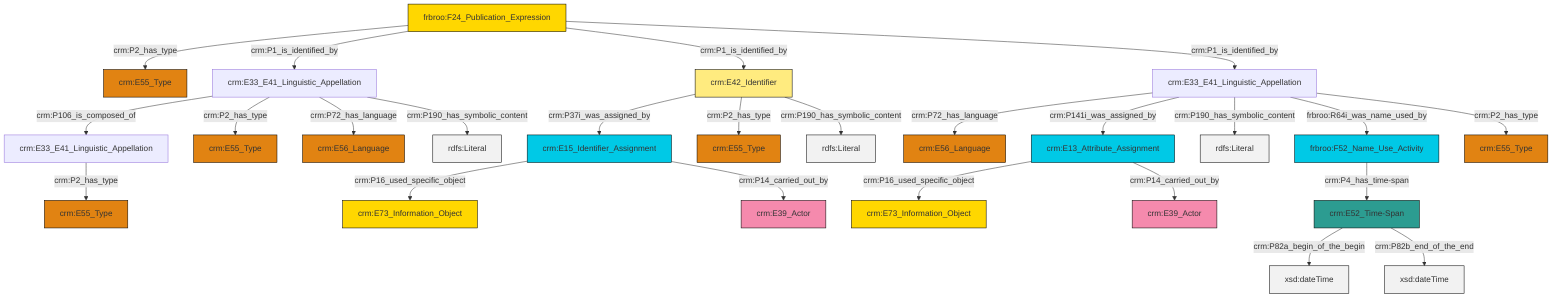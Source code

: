 graph TD
classDef Literal fill:#f2f2f2,stroke:#000000;
classDef CRM_Entity fill:#FFFFFF,stroke:#000000;
classDef Temporal_Entity fill:#00C9E6, stroke:#000000;
classDef Type fill:#E18312, stroke:#000000;
classDef Time-Span fill:#2C9C91, stroke:#000000;
classDef Appellation fill:#FFEB7F, stroke:#000000;
classDef Place fill:#008836, stroke:#000000;
classDef Persistent_Item fill:#B266B2, stroke:#000000;
classDef Conceptual_Object fill:#FFD700, stroke:#000000;
classDef Physical_Thing fill:#D2B48C, stroke:#000000;
classDef Actor fill:#f58aad, stroke:#000000;
classDef PC_Classes fill:#4ce600, stroke:#000000;
classDef Multi fill:#cccccc,stroke:#000000;

0["crm:E42_Identifier"]:::Appellation -->|crm:P37i_was_assigned_by| 1["crm:E15_Identifier_Assignment"]:::Temporal_Entity
2["crm:E33_E41_Linguistic_Appellation"]:::Default -->|crm:P106_is_composed_of| 3["crm:E33_E41_Linguistic_Appellation"]:::Default
2["crm:E33_E41_Linguistic_Appellation"]:::Default -->|crm:P2_has_type| 6["crm:E55_Type"]:::Type
11["crm:E13_Attribute_Assignment"]:::Temporal_Entity -->|crm:P16_used_specific_object| 12["crm:E73_Information_Object"]:::Conceptual_Object
13["crm:E52_Time-Span"]:::Time-Span -->|crm:P82a_begin_of_the_begin| 14[xsd:dateTime]:::Literal
1["crm:E15_Identifier_Assignment"]:::Temporal_Entity -->|crm:P16_used_specific_object| 15["crm:E73_Information_Object"]:::Conceptual_Object
13["crm:E52_Time-Span"]:::Time-Span -->|crm:P82b_end_of_the_end| 16[xsd:dateTime]:::Literal
1["crm:E15_Identifier_Assignment"]:::Temporal_Entity -->|crm:P14_carried_out_by| 17["crm:E39_Actor"]:::Actor
2["crm:E33_E41_Linguistic_Appellation"]:::Default -->|crm:P72_has_language| 18["crm:E56_Language"]:::Type
0["crm:E42_Identifier"]:::Appellation -->|crm:P2_has_type| 9["crm:E55_Type"]:::Type
23["frbroo:F24_Publication_Expression"]:::Conceptual_Object -->|crm:P2_has_type| 4["crm:E55_Type"]:::Type
24["crm:E33_E41_Linguistic_Appellation"]:::Default -->|crm:P72_has_language| 21["crm:E56_Language"]:::Type
23["frbroo:F24_Publication_Expression"]:::Conceptual_Object -->|crm:P1_is_identified_by| 2["crm:E33_E41_Linguistic_Appellation"]:::Default
34["frbroo:F52_Name_Use_Activity"]:::Temporal_Entity -->|crm:P4_has_time-span| 13["crm:E52_Time-Span"]:::Time-Span
23["frbroo:F24_Publication_Expression"]:::Conceptual_Object -->|crm:P1_is_identified_by| 0["crm:E42_Identifier"]:::Appellation
24["crm:E33_E41_Linguistic_Appellation"]:::Default -->|crm:P141i_was_assigned_by| 11["crm:E13_Attribute_Assignment"]:::Temporal_Entity
24["crm:E33_E41_Linguistic_Appellation"]:::Default -->|crm:P190_has_symbolic_content| 38[rdfs:Literal]:::Literal
23["frbroo:F24_Publication_Expression"]:::Conceptual_Object -->|crm:P1_is_identified_by| 24["crm:E33_E41_Linguistic_Appellation"]:::Default
2["crm:E33_E41_Linguistic_Appellation"]:::Default -->|crm:P190_has_symbolic_content| 39[rdfs:Literal]:::Literal
0["crm:E42_Identifier"]:::Appellation -->|crm:P190_has_symbolic_content| 43[rdfs:Literal]:::Literal
24["crm:E33_E41_Linguistic_Appellation"]:::Default -->|frbroo:R64i_was_name_used_by| 34["frbroo:F52_Name_Use_Activity"]:::Temporal_Entity
3["crm:E33_E41_Linguistic_Appellation"]:::Default -->|crm:P2_has_type| 27["crm:E55_Type"]:::Type
11["crm:E13_Attribute_Assignment"]:::Temporal_Entity -->|crm:P14_carried_out_by| 19["crm:E39_Actor"]:::Actor
24["crm:E33_E41_Linguistic_Appellation"]:::Default -->|crm:P2_has_type| 7["crm:E55_Type"]:::Type
